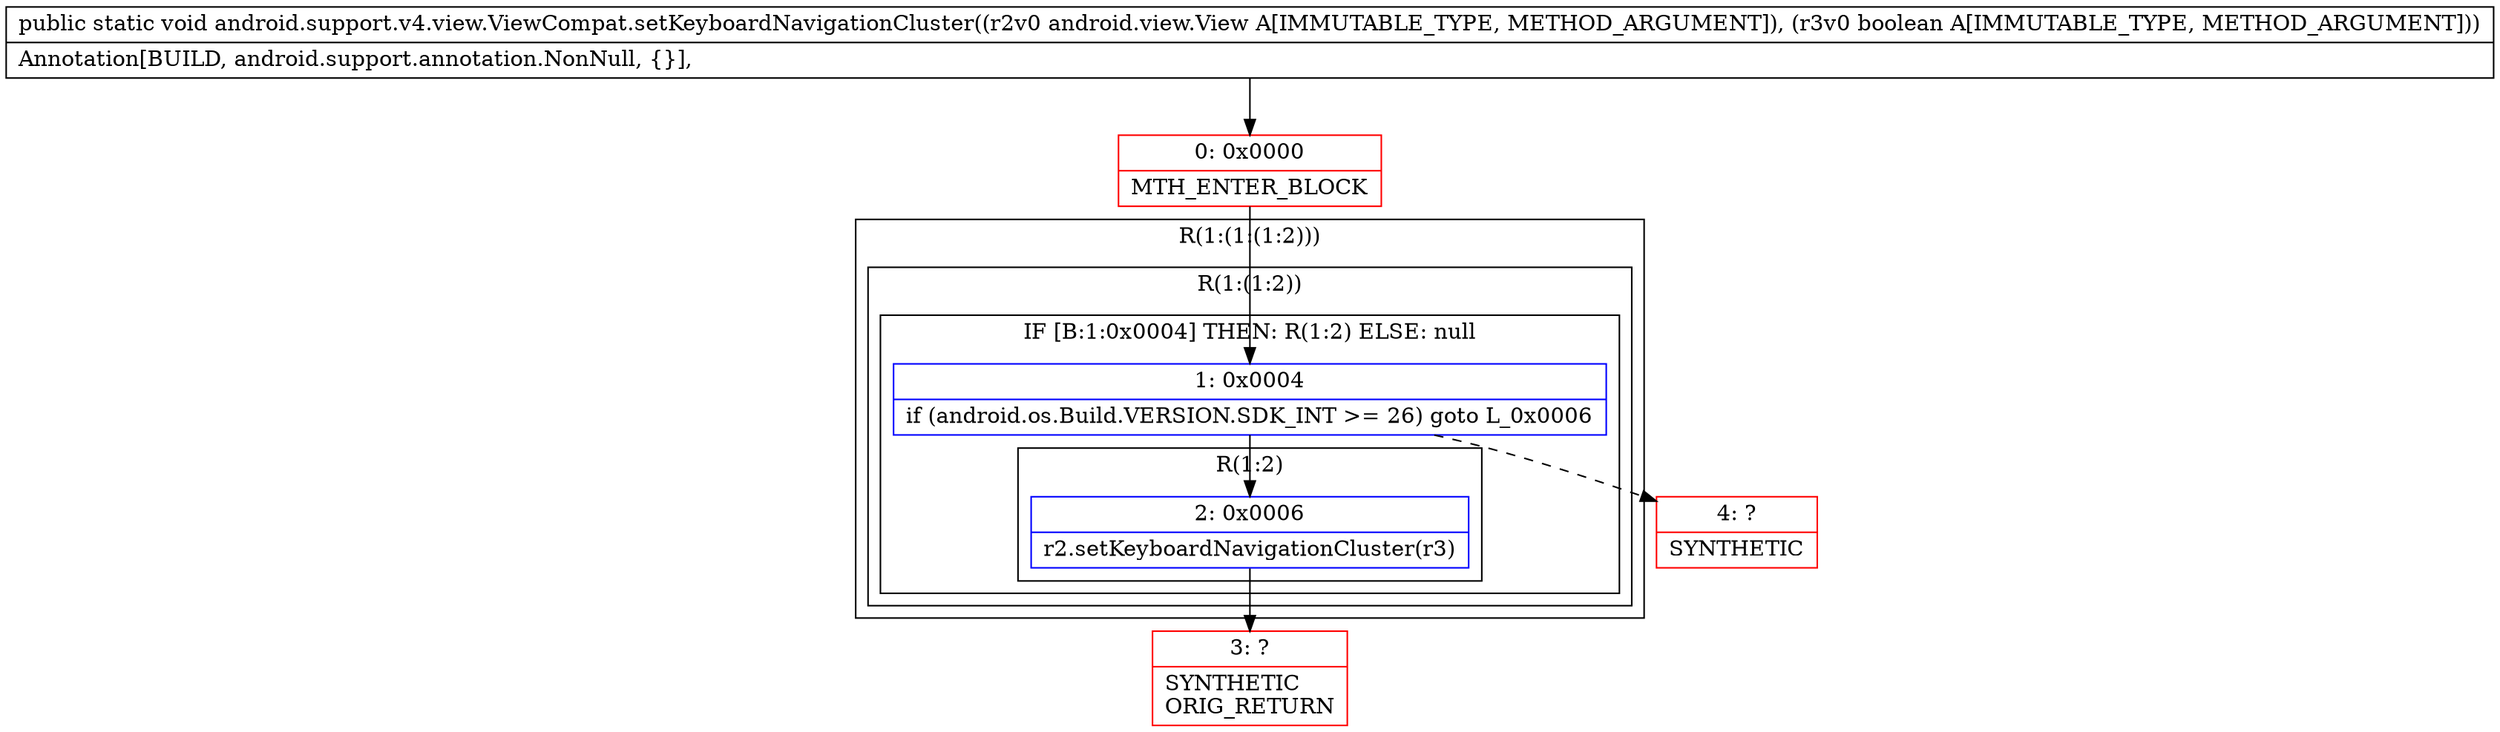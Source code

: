 digraph "CFG forandroid.support.v4.view.ViewCompat.setKeyboardNavigationCluster(Landroid\/view\/View;Z)V" {
subgraph cluster_Region_2000147186 {
label = "R(1:(1:(1:2)))";
node [shape=record,color=blue];
subgraph cluster_Region_612345303 {
label = "R(1:(1:2))";
node [shape=record,color=blue];
subgraph cluster_IfRegion_1233900030 {
label = "IF [B:1:0x0004] THEN: R(1:2) ELSE: null";
node [shape=record,color=blue];
Node_1 [shape=record,label="{1\:\ 0x0004|if (android.os.Build.VERSION.SDK_INT \>= 26) goto L_0x0006\l}"];
subgraph cluster_Region_285132835 {
label = "R(1:2)";
node [shape=record,color=blue];
Node_2 [shape=record,label="{2\:\ 0x0006|r2.setKeyboardNavigationCluster(r3)\l}"];
}
}
}
}
Node_0 [shape=record,color=red,label="{0\:\ 0x0000|MTH_ENTER_BLOCK\l}"];
Node_3 [shape=record,color=red,label="{3\:\ ?|SYNTHETIC\lORIG_RETURN\l}"];
Node_4 [shape=record,color=red,label="{4\:\ ?|SYNTHETIC\l}"];
MethodNode[shape=record,label="{public static void android.support.v4.view.ViewCompat.setKeyboardNavigationCluster((r2v0 android.view.View A[IMMUTABLE_TYPE, METHOD_ARGUMENT]), (r3v0 boolean A[IMMUTABLE_TYPE, METHOD_ARGUMENT]))  | Annotation[BUILD, android.support.annotation.NonNull, \{\}], \l}"];
MethodNode -> Node_0;
Node_1 -> Node_2;
Node_1 -> Node_4[style=dashed];
Node_2 -> Node_3;
Node_0 -> Node_1;
}

